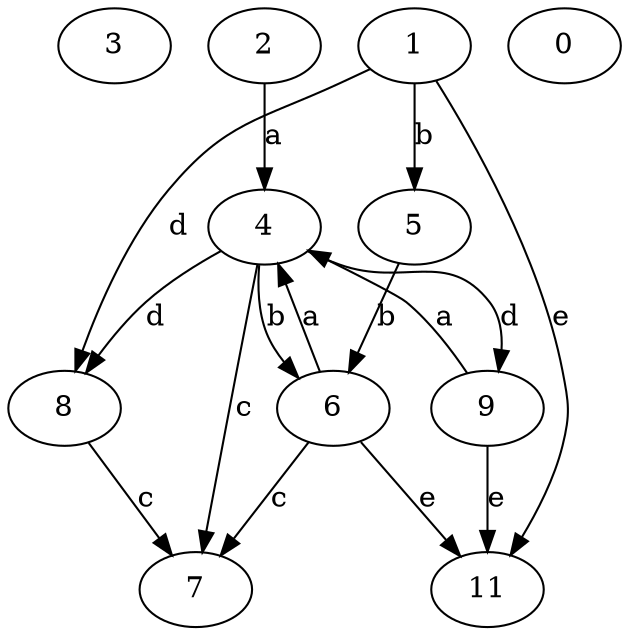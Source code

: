strict digraph  {
3;
4;
0;
5;
6;
7;
8;
9;
1;
2;
11;
4 -> 6  [label=b];
4 -> 7  [label=c];
4 -> 8  [label=d];
4 -> 9  [label=d];
5 -> 6  [label=b];
6 -> 4  [label=a];
6 -> 7  [label=c];
6 -> 11  [label=e];
8 -> 7  [label=c];
9 -> 4  [label=a];
9 -> 11  [label=e];
1 -> 5  [label=b];
1 -> 8  [label=d];
1 -> 11  [label=e];
2 -> 4  [label=a];
}
